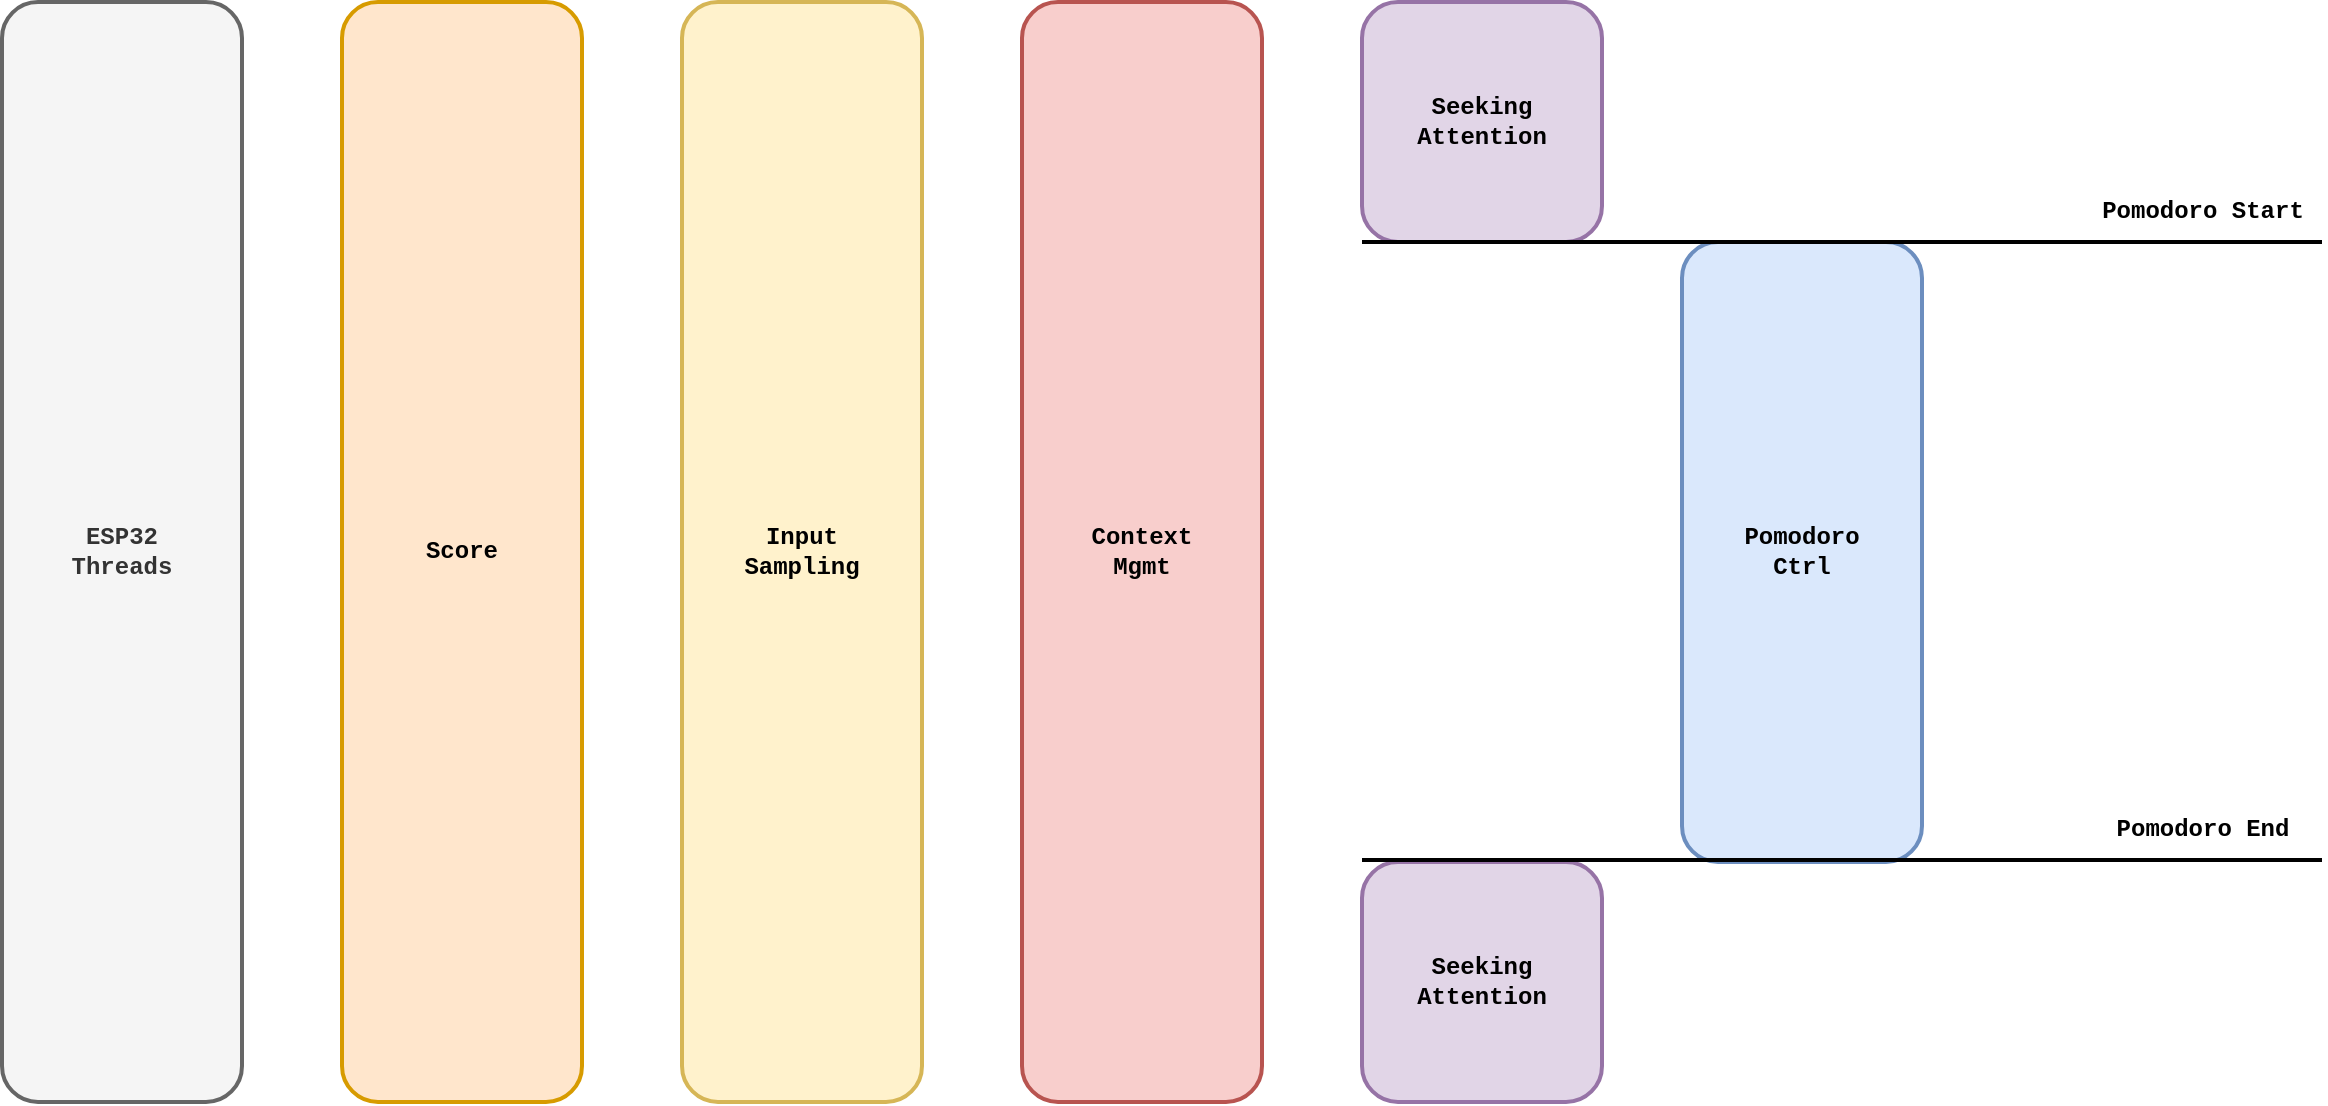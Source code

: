<mxfile version="20.8.16" type="device"><diagram name="Seite-1" id="rY4cuNcAoQPRPR7ln4d5"><mxGraphModel dx="2011" dy="1214" grid="1" gridSize="10" guides="1" tooltips="1" connect="1" arrows="1" fold="1" page="1" pageScale="1" pageWidth="4681" pageHeight="3300" math="0" shadow="0"><root><mxCell id="0"/><mxCell id="1" parent="0"/><mxCell id="LJbY7ISyLhHH4Z9d-D19-1" value="Context&lt;br&gt;Mgmt" style="rounded=1;whiteSpace=wrap;html=1;strokeWidth=2;fontFamily=Courier New;fontStyle=1;fillColor=#f8cecc;strokeColor=#b85450;" vertex="1" parent="1"><mxGeometry x="690" y="300" width="120" height="550" as="geometry"/></mxCell><mxCell id="LJbY7ISyLhHH4Z9d-D19-2" value="Seeking Attention" style="rounded=1;whiteSpace=wrap;html=1;strokeWidth=2;fontFamily=Courier New;fontStyle=1;fillColor=#e1d5e7;strokeColor=#9673a6;" vertex="1" parent="1"><mxGeometry x="860" y="300" width="120" height="120" as="geometry"/></mxCell><mxCell id="LJbY7ISyLhHH4Z9d-D19-4" value="Score" style="rounded=1;whiteSpace=wrap;html=1;strokeWidth=2;fontFamily=Courier New;fontStyle=1;fillColor=#ffe6cc;strokeColor=#d79b00;" vertex="1" parent="1"><mxGeometry x="350" y="300" width="120" height="550" as="geometry"/></mxCell><mxCell id="LJbY7ISyLhHH4Z9d-D19-5" value="Pomodoro&lt;br&gt;Ctrl" style="rounded=1;whiteSpace=wrap;html=1;strokeWidth=2;fontFamily=Courier New;fontStyle=1;fillColor=#dae8fc;strokeColor=#6c8ebf;" vertex="1" parent="1"><mxGeometry x="1020" y="420" width="120" height="310" as="geometry"/></mxCell><mxCell id="LJbY7ISyLhHH4Z9d-D19-6" value="Input&lt;br&gt;Sampling" style="rounded=1;whiteSpace=wrap;html=1;strokeWidth=2;fontFamily=Courier New;fontStyle=1;fillColor=#fff2cc;strokeColor=#d6b656;" vertex="1" parent="1"><mxGeometry x="520" y="300" width="120" height="550" as="geometry"/></mxCell><mxCell id="LJbY7ISyLhHH4Z9d-D19-7" value="Seeking Attention" style="rounded=1;whiteSpace=wrap;html=1;strokeWidth=2;fontFamily=Courier New;fontStyle=1;fillColor=#e1d5e7;strokeColor=#9673a6;" vertex="1" parent="1"><mxGeometry x="860" y="730" width="120" height="120" as="geometry"/></mxCell><mxCell id="LJbY7ISyLhHH4Z9d-D19-8" value="" style="endArrow=none;html=1;rounded=0;fontFamily=Courier New;fontSize=12;fontColor=default;strokeWidth=2;" edge="1" parent="1"><mxGeometry width="50" height="50" relative="1" as="geometry"><mxPoint x="860" y="420" as="sourcePoint"/><mxPoint x="1340" y="420" as="targetPoint"/></mxGeometry></mxCell><mxCell id="LJbY7ISyLhHH4Z9d-D19-9" value="Pomodoro Start" style="text;html=1;align=center;verticalAlign=middle;resizable=0;points=[];autosize=1;strokeColor=none;fillColor=none;fontSize=12;fontFamily=Courier New;fontColor=default;fontStyle=1" vertex="1" parent="1"><mxGeometry x="1220" y="390" width="120" height="30" as="geometry"/></mxCell><mxCell id="LJbY7ISyLhHH4Z9d-D19-10" value="" style="endArrow=none;html=1;rounded=0;fontFamily=Courier New;fontSize=12;fontColor=default;strokeWidth=2;" edge="1" parent="1"><mxGeometry width="50" height="50" relative="1" as="geometry"><mxPoint x="860" y="729" as="sourcePoint"/><mxPoint x="1340" y="729" as="targetPoint"/></mxGeometry></mxCell><mxCell id="LJbY7ISyLhHH4Z9d-D19-11" value="Pomodoro End" style="text;html=1;align=center;verticalAlign=middle;resizable=0;points=[];autosize=1;strokeColor=none;fillColor=none;fontSize=12;fontFamily=Courier New;fontColor=default;fontStyle=1" vertex="1" parent="1"><mxGeometry x="1225" y="699" width="110" height="30" as="geometry"/></mxCell><mxCell id="LJbY7ISyLhHH4Z9d-D19-13" value="ESP32&lt;br&gt;Threads" style="rounded=1;whiteSpace=wrap;html=1;strokeWidth=2;fontFamily=Courier New;fontStyle=1;fillColor=#f5f5f5;strokeColor=#666666;fontColor=#333333;" vertex="1" parent="1"><mxGeometry x="180" y="300" width="120" height="550" as="geometry"/></mxCell></root></mxGraphModel></diagram></mxfile>